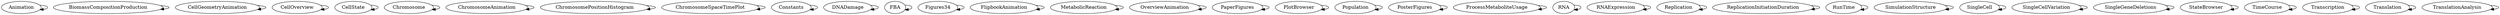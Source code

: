 /* Created by mdot for Matlab */
digraph m2html {
  Animation -> Animation;
  BiomassCompositionProduction -> BiomassCompositionProduction;
  CellGeometryAnimation -> CellGeometryAnimation;
  CellOverview -> CellOverview;
  CellState -> CellState;
  Chromosome -> Chromosome;
  ChromosomeAnimation -> ChromosomeAnimation;
  ChromosomePositionHistogram -> ChromosomePositionHistogram;
  ChromosomeSpaceTimePlot -> ChromosomeSpaceTimePlot;
  Constants -> Constants;
  DNADamage -> DNADamage;
  FBA -> FBA;
  Figures34 -> Figures34;
  FlipbookAnimation -> FlipbookAnimation;
  MetabolicReaction -> MetabolicReaction;
  OverviewAnimation -> OverviewAnimation;
  PaperFigures -> PaperFigures;
  PlotBrowser -> PlotBrowser;
  Population -> Population;
  PosterFigures -> PosterFigures;
  ProcessMetaboliteUsage -> ProcessMetaboliteUsage;
  RNA -> RNA;
  RNAExpression -> RNAExpression;
  Replication -> Replication;
  ReplicationInitiationDuration -> ReplicationInitiationDuration;
  RunTime -> RunTime;
  SimulationStructure -> SimulationStructure;
  SingleCell -> SingleCell;
  SingleCellVariation -> SingleCellVariation;
  SingleGeneDeletions -> SingleGeneDeletions;
  StateBrowser -> StateBrowser;
  TimeCourse -> TimeCourse;
  Transcription -> Transcription;
  Translation -> Translation;
  TranslationAnalysis -> TranslationAnalysis;

  Animation [URL="Animation.html"];
  BiomassCompositionProduction [URL="BiomassCompositionProduction.html"];
  CellGeometryAnimation [URL="CellGeometryAnimation.html"];
  CellOverview [URL="CellOverview.html"];
  CellState [URL="CellState.html"];
  Chromosome [URL="Chromosome.html"];
  ChromosomeAnimation [URL="ChromosomeAnimation.html"];
  ChromosomePositionHistogram [URL="ChromosomePositionHistogram.html"];
  ChromosomeSpaceTimePlot [URL="ChromosomeSpaceTimePlot.html"];
  Constants [URL="Constants.html"];
  DNADamage [URL="DNADamage.html"];
  FBA [URL="FBA.html"];
  Figures34 [URL="Figures34.html"];
  FlipbookAnimation [URL="FlipbookAnimation.html"];
  MetabolicReaction [URL="MetabolicReaction.html"];
  OverviewAnimation [URL="OverviewAnimation.html"];
  PaperFigures [URL="PaperFigures.html"];
  PlotBrowser [URL="PlotBrowser.html"];
  Population [URL="Population.html"];
  PosterFigures [URL="PosterFigures.html"];
  ProcessMetaboliteUsage [URL="ProcessMetaboliteUsage.html"];
  RNA [URL="RNA.html"];
  RNAExpression [URL="RNAExpression.html"];
  Replication [URL="Replication.html"];
  ReplicationInitiationDuration [URL="ReplicationInitiationDuration.html"];
  RunTime [URL="RunTime.html"];
  SimulationStructure [URL="SimulationStructure.html"];
  SingleCell [URL="SingleCell.html"];
  SingleCellVariation [URL="SingleCellVariation.html"];
  SingleGeneDeletions [URL="SingleGeneDeletions.html"];
  StateBrowser [URL="StateBrowser.html"];
  TimeCourse [URL="TimeCourse.html"];
  Transcription [URL="Transcription.html"];
  Translation [URL="Translation.html"];
  TranslationAnalysis [URL="TranslationAnalysis.html"];
}